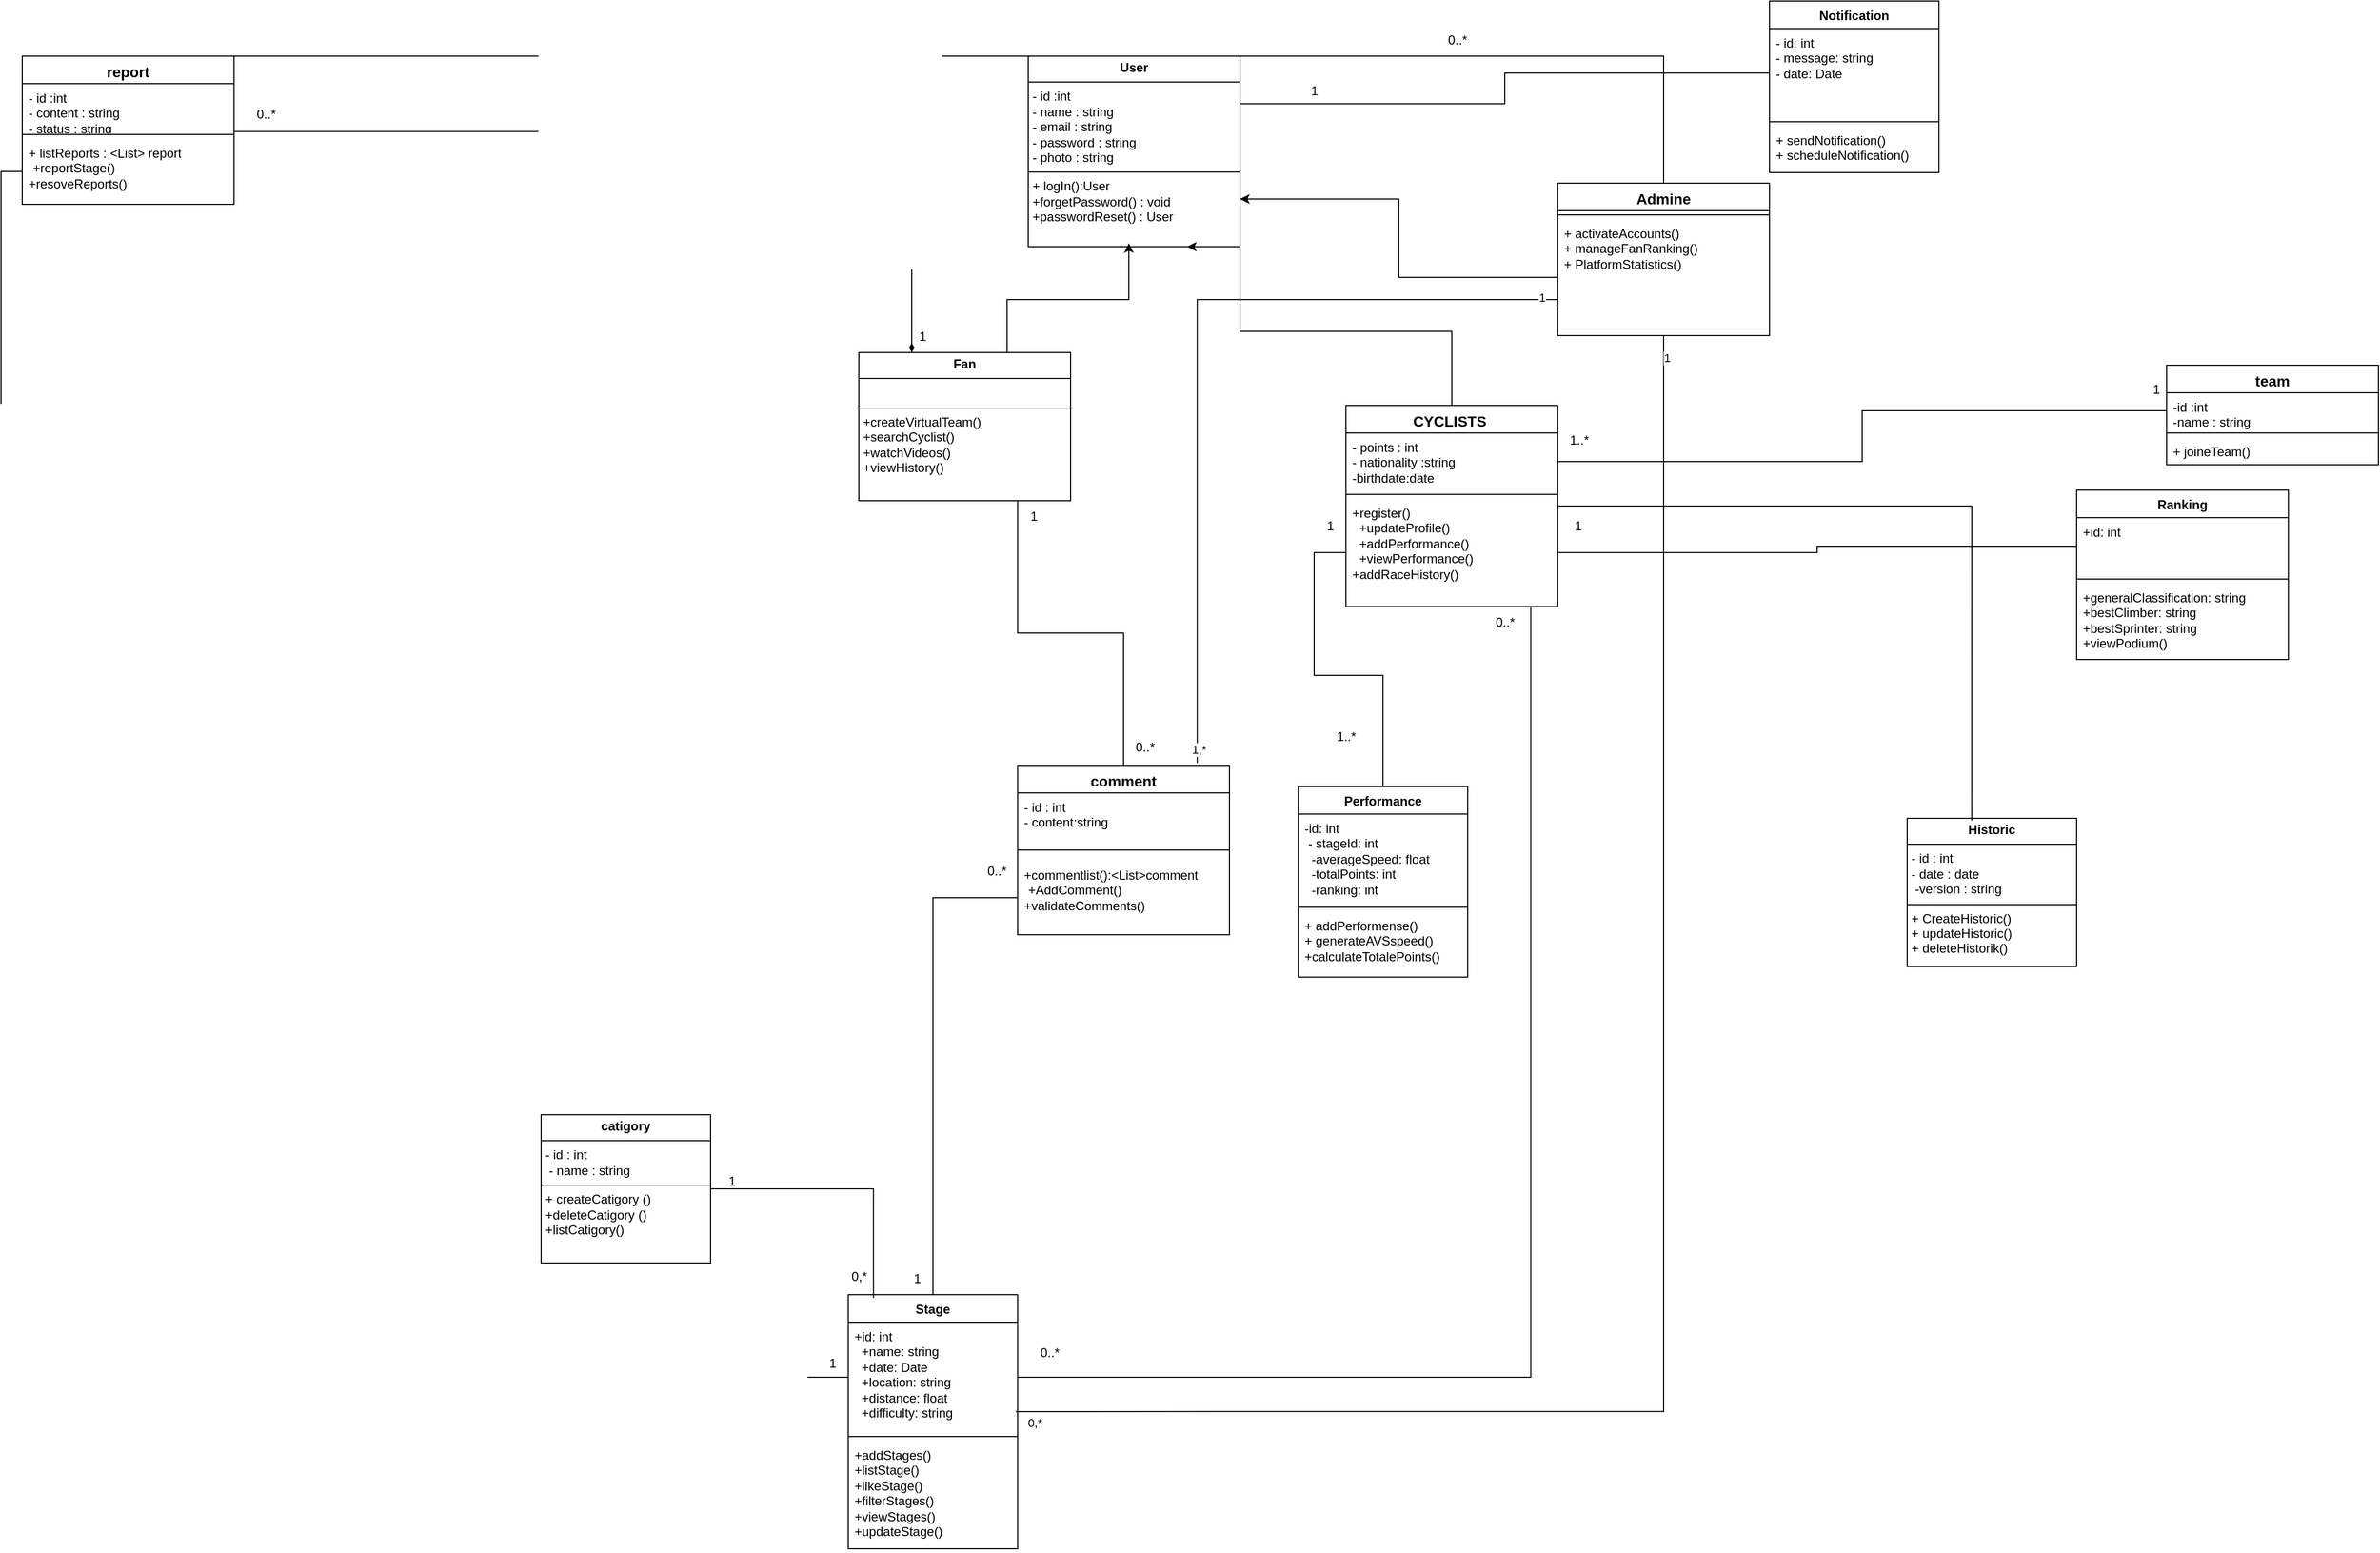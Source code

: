 <mxfile version="26.0.4">
  <diagram name="Page-1" id="fme8y7YD5yjOXCpD1_jf">
    <mxGraphModel dx="2236" dy="606" grid="1" gridSize="10" guides="1" tooltips="1" connect="1" arrows="1" fold="1" page="1" pageScale="1" pageWidth="1200" pageHeight="1600" math="0" shadow="0">
      <root>
        <mxCell id="0" />
        <mxCell id="1" parent="0" />
        <mxCell id="lbMeHfrv3RS_IHu_me1I-69" style="edgeStyle=orthogonalEdgeStyle;rounded=0;orthogonalLoop=1;jettySize=auto;html=1;exitX=1;exitY=0.25;exitDx=0;exitDy=0;endArrow=none;endFill=0;" parent="1" source="lbMeHfrv3RS_IHu_me1I-2" target="lbMeHfrv3RS_IHu_me1I-66" edge="1">
          <mxGeometry relative="1" as="geometry" />
        </mxCell>
        <mxCell id="lbMeHfrv3RS_IHu_me1I-2" value="&lt;p style=&quot;margin:0px;margin-top:4px;text-align:center;&quot;&gt;&lt;b&gt;User&lt;/b&gt;&lt;/p&gt;&lt;hr size=&quot;1&quot; style=&quot;border-style:solid;&quot;&gt;&lt;p style=&quot;margin:0px;margin-left:4px;&quot;&gt;- id :int&lt;/p&gt;&lt;p style=&quot;margin:0px;margin-left:4px;&quot;&gt;- name : string&lt;/p&gt;&lt;p style=&quot;margin:0px;margin-left:4px;&quot;&gt;- email : string&lt;/p&gt;&lt;p style=&quot;margin:0px;margin-left:4px;&quot;&gt;- password : string&lt;/p&gt;&lt;p style=&quot;margin:0px;margin-left:4px;&quot;&gt;- photo : string&lt;/p&gt;&lt;hr size=&quot;1&quot; style=&quot;border-style:solid;&quot;&gt;&lt;p style=&quot;margin:0px;margin-left:4px;&quot;&gt;&lt;span style=&quot;background-color: transparent; color: light-dark(rgb(0, 0, 0), rgb(255, 255, 255));&quot;&gt;+ logIn():User&lt;/span&gt;&lt;br&gt;&lt;/p&gt;&lt;p style=&quot;margin:0px;margin-left:4px;&quot;&gt;+forgetPassword() : void&lt;/p&gt;&lt;p style=&quot;margin:0px;margin-left:4px;&quot;&gt;+passwordReset() : User&lt;/p&gt;" style="verticalAlign=top;align=left;overflow=fill;html=1;whiteSpace=wrap;" parent="1" vertex="1">
          <mxGeometry x="300" y="90" width="200" height="180" as="geometry" />
        </mxCell>
        <mxCell id="lbMeHfrv3RS_IHu_me1I-46" style="edgeStyle=orthogonalEdgeStyle;rounded=0;orthogonalLoop=1;jettySize=auto;html=1;exitX=0.75;exitY=1;exitDx=0;exitDy=0;entryX=0.5;entryY=0;entryDx=0;entryDy=0;endArrow=none;endFill=0;" parent="1" source="lbMeHfrv3RS_IHu_me1I-3" target="lbMeHfrv3RS_IHu_me1I-12" edge="1">
          <mxGeometry relative="1" as="geometry" />
        </mxCell>
        <mxCell id="lbMeHfrv3RS_IHu_me1I-3" value="&lt;p style=&quot;margin:0px;margin-top:4px;text-align:center;&quot;&gt;&lt;b&gt;Fan&lt;/b&gt;&lt;/p&gt;&lt;hr size=&quot;1&quot; style=&quot;border-style:solid;&quot;&gt;&lt;p style=&quot;margin:0px;margin-left:4px;&quot;&gt;&lt;br&gt;&lt;/p&gt;&lt;hr size=&quot;1&quot; style=&quot;border-style:solid;&quot;&gt;&lt;p style=&quot;margin:0px;margin-left:4px;&quot;&gt;&lt;span style=&quot;background-color: transparent; color: light-dark(rgb(0, 0, 0), rgb(255, 255, 255));&quot;&gt;+createVirtualTeam()&amp;nbsp;&lt;/span&gt;&lt;/p&gt;&lt;p style=&quot;margin:0px;margin-left:4px;&quot;&gt;+searchCyclist()&lt;br&gt;&lt;/p&gt;&lt;p style=&quot;margin:0px;margin-left:4px;&quot;&gt;+watchVideos()&lt;br&gt;&lt;/p&gt;&lt;p style=&quot;margin:0px;margin-left:4px;&quot;&gt;+viewHistory()&lt;br&gt;&lt;/p&gt;&lt;p style=&quot;margin: 0px 0px 0px 4px;&quot;&gt;&lt;br&gt;&lt;/p&gt;" style="verticalAlign=top;align=left;overflow=fill;html=1;whiteSpace=wrap;" parent="1" vertex="1">
          <mxGeometry x="140" y="370" width="200" height="140" as="geometry" />
        </mxCell>
        <mxCell id="lbMeHfrv3RS_IHu_me1I-31" style="edgeStyle=orthogonalEdgeStyle;rounded=0;orthogonalLoop=1;jettySize=auto;html=1;exitX=0.5;exitY=0;exitDx=0;exitDy=0;entryX=0.75;entryY=1;entryDx=0;entryDy=0;" parent="1" source="lbMeHfrv3RS_IHu_me1I-4" target="lbMeHfrv3RS_IHu_me1I-2" edge="1">
          <mxGeometry relative="1" as="geometry">
            <Array as="points">
              <mxPoint x="700" y="350" />
              <mxPoint x="500" y="350" />
            </Array>
          </mxGeometry>
        </mxCell>
        <mxCell id="lbMeHfrv3RS_IHu_me1I-4" value="&lt;span style=&quot;box-sizing: border-box; border: 0px solid; --tw-border-spacing-x: 0; --tw-border-spacing-y: 0; --tw-translate-x: 0; --tw-translate-y: 0; --tw-rotate: 0; --tw-skew-x: 0; --tw-skew-y: 0; --tw-scale-x: 1; --tw-scale-y: 1; --tw-pan-x: ; --tw-pan-y: ; --tw-pinch-zoom: ; --tw-scroll-snap-strictness: proximity; --tw-gradient-from-position: ; --tw-gradient-via-position: ; --tw-gradient-to-position: ; --tw-ordinal: ; --tw-slashed-zero: ; --tw-numeric-figure: ; --tw-numeric-spacing: ; --tw-numeric-fraction: ; --tw-ring-inset: ; --tw-ring-offset-width: 0px; --tw-ring-offset-color: #fff; --tw-ring-color: rgba(59,130,246,.5); --tw-ring-offset-shadow: 0 0 #0000; --tw-ring-shadow: 0 0 #0000; --tw-shadow: 0 0 #0000; --tw-shadow-colored: 0 0 #0000; --tw-blur: ; --tw-brightness: ; --tw-contrast: ; --tw-grayscale: ; --tw-hue-rotate: ; --tw-invert: ; --tw-saturate: ; --tw-sepia: ; --tw-drop-shadow: ; --tw-backdrop-blur: ; --tw-backdrop-brightness: ; --tw-backdrop-contrast: ; --tw-backdrop-grayscale: ; --tw-backdrop-hue-rotate: ; --tw-backdrop-invert: ; --tw-backdrop-opacity: ; --tw-backdrop-saturate: ; --tw-backdrop-sepia: ; --tw-contain-size: ; --tw-contain-layout: ; --tw-contain-paint: ; --tw-contain-style: ; font-family: &amp;quot;Nunito Sans&amp;quot;, sans-serif; font-size: 14px; text-align: start; white-space-collapse: preserve; background-color: rgb(255, 255, 255);&quot;&gt;&lt;font style=&quot;box-sizing: border-box; border: 0px solid; --tw-border-spacing-x: 0; --tw-border-spacing-y: 0; --tw-translate-x: 0; --tw-translate-y: 0; --tw-rotate: 0; --tw-skew-x: 0; --tw-skew-y: 0; --tw-scale-x: 1; --tw-scale-y: 1; --tw-pan-x: ; --tw-pan-y: ; --tw-pinch-zoom: ; --tw-scroll-snap-strictness: proximity; --tw-gradient-from-position: ; --tw-gradient-via-position: ; --tw-gradient-to-position: ; --tw-ordinal: ; --tw-slashed-zero: ; --tw-numeric-figure: ; --tw-numeric-spacing: ; --tw-numeric-fraction: ; --tw-ring-inset: ; --tw-ring-offset-width: 0px; --tw-ring-offset-color: #fff; --tw-ring-color: rgba(59,130,246,.5); --tw-ring-offset-shadow: 0 0 #0000; --tw-ring-shadow: 0 0 #0000; --tw-shadow: 0 0 #0000; --tw-shadow-colored: 0 0 #0000; --tw-blur: ; --tw-brightness: ; --tw-contrast: ; --tw-grayscale: ; --tw-hue-rotate: ; --tw-invert: ; --tw-saturate: ; --tw-sepia: ; --tw-drop-shadow: ; --tw-backdrop-blur: ; --tw-backdrop-brightness: ; --tw-backdrop-contrast: ; --tw-backdrop-grayscale: ; --tw-backdrop-hue-rotate: ; --tw-backdrop-invert: ; --tw-backdrop-opacity: ; --tw-backdrop-saturate: ; --tw-backdrop-sepia: ; --tw-contain-size: ; --tw-contain-layout: ; --tw-contain-paint: ; --tw-contain-style: ; vertical-align: inherit;&quot;&gt;CYCLISTS &lt;/font&gt;&lt;/span&gt;" style="swimlane;fontStyle=1;align=center;verticalAlign=top;childLayout=stackLayout;horizontal=1;startSize=26;horizontalStack=0;resizeParent=1;resizeParentMax=0;resizeLast=0;collapsible=1;marginBottom=0;whiteSpace=wrap;html=1;" parent="1" vertex="1">
          <mxGeometry x="600" y="420" width="200" height="190" as="geometry" />
        </mxCell>
        <mxCell id="lbMeHfrv3RS_IHu_me1I-5" value="- points : int&lt;div&gt;-&amp;nbsp;nationality :string&lt;/div&gt;&lt;div&gt;-birthdate:date&lt;/div&gt;" style="text;strokeColor=none;fillColor=none;align=left;verticalAlign=top;spacingLeft=4;spacingRight=4;overflow=hidden;rotatable=0;points=[[0,0.5],[1,0.5]];portConstraint=eastwest;whiteSpace=wrap;html=1;" parent="lbMeHfrv3RS_IHu_me1I-4" vertex="1">
          <mxGeometry y="26" width="200" height="54" as="geometry" />
        </mxCell>
        <mxCell id="lbMeHfrv3RS_IHu_me1I-6" value="" style="line;strokeWidth=1;fillColor=none;align=left;verticalAlign=middle;spacingTop=-1;spacingLeft=3;spacingRight=3;rotatable=0;labelPosition=right;points=[];portConstraint=eastwest;strokeColor=inherit;" parent="lbMeHfrv3RS_IHu_me1I-4" vertex="1">
          <mxGeometry y="80" width="200" height="8" as="geometry" />
        </mxCell>
        <mxCell id="lbMeHfrv3RS_IHu_me1I-7" value="&lt;div&gt;+register()&lt;/div&gt;&lt;div&gt;&amp;nbsp; +updateProfile()&lt;/div&gt;&lt;div&gt;&amp;nbsp; +addPerformance()&lt;/div&gt;&lt;div&gt;&amp;nbsp; +viewPerformance()&lt;/div&gt;&lt;div&gt;+addRaceHistory()&lt;/div&gt;&lt;div&gt;&lt;br&gt;&lt;/div&gt;" style="text;strokeColor=none;fillColor=none;align=left;verticalAlign=top;spacingLeft=4;spacingRight=4;overflow=hidden;rotatable=0;points=[[0,0.5],[1,0.5]];portConstraint=eastwest;whiteSpace=wrap;html=1;" parent="lbMeHfrv3RS_IHu_me1I-4" vertex="1">
          <mxGeometry y="88" width="200" height="102" as="geometry" />
        </mxCell>
        <mxCell id="lbMeHfrv3RS_IHu_me1I-80" style="edgeStyle=orthogonalEdgeStyle;rounded=0;orthogonalLoop=1;jettySize=auto;html=1;endArrow=none;endFill=0;exitX=-0.007;exitY=0.742;exitDx=0;exitDy=0;exitPerimeter=0;entryX=0.848;entryY=-0.014;entryDx=0;entryDy=0;entryPerimeter=0;" parent="1" source="lbMeHfrv3RS_IHu_me1I-11" target="lbMeHfrv3RS_IHu_me1I-12" edge="1">
          <mxGeometry relative="1" as="geometry">
            <mxPoint x="800" y="300" as="sourcePoint" />
            <mxPoint x="442" y="782.03" as="targetPoint" />
            <Array as="points">
              <mxPoint x="800" y="326" />
              <mxPoint x="800" y="320" />
              <mxPoint x="460" y="320" />
            </Array>
          </mxGeometry>
        </mxCell>
        <mxCell id="lbMeHfrv3RS_IHu_me1I-81" value="1" style="edgeLabel;html=1;align=center;verticalAlign=middle;resizable=0;points=[];" parent="lbMeHfrv3RS_IHu_me1I-80" vertex="1" connectable="0">
          <mxGeometry x="-0.943" y="-2" relative="1" as="geometry">
            <mxPoint as="offset" />
          </mxGeometry>
        </mxCell>
        <mxCell id="lbMeHfrv3RS_IHu_me1I-82" value="1,*" style="edgeLabel;html=1;align=center;verticalAlign=middle;resizable=0;points=[];" parent="lbMeHfrv3RS_IHu_me1I-80" vertex="1" connectable="0">
          <mxGeometry x="0.966" y="1" relative="1" as="geometry">
            <mxPoint as="offset" />
          </mxGeometry>
        </mxCell>
        <mxCell id="lbMeHfrv3RS_IHu_me1I-84" style="edgeStyle=orthogonalEdgeStyle;rounded=0;orthogonalLoop=1;jettySize=auto;html=1;endArrow=none;endFill=0;" parent="1" source="lbMeHfrv3RS_IHu_me1I-8" target="lbMeHfrv3RS_IHu_me1I-17" edge="1">
          <mxGeometry relative="1" as="geometry">
            <Array as="points">
              <mxPoint x="900" y="90" />
            </Array>
          </mxGeometry>
        </mxCell>
        <mxCell id="lbMeHfrv3RS_IHu_me1I-8" value="&lt;div style=&quot;text-align: start;&quot;&gt;&lt;span style=&quot;color: light-dark(rgb(0, 0, 0), rgb(255, 255, 255)); font-size: 14px; white-space-collapse: preserve; background-color: rgb(255, 255, 255);&quot;&gt;&lt;font face=&quot;Nunito Sans, sans-serif&quot;&gt;Admine&lt;/font&gt;&lt;/span&gt;&lt;/div&gt;" style="swimlane;fontStyle=1;align=center;verticalAlign=top;childLayout=stackLayout;horizontal=1;startSize=26;horizontalStack=0;resizeParent=1;resizeParentMax=0;resizeLast=0;collapsible=1;marginBottom=0;whiteSpace=wrap;html=1;" parent="1" vertex="1">
          <mxGeometry x="800" y="210" width="200" height="144" as="geometry" />
        </mxCell>
        <mxCell id="lbMeHfrv3RS_IHu_me1I-10" value="" style="line;strokeWidth=1;fillColor=none;align=left;verticalAlign=middle;spacingTop=-1;spacingLeft=3;spacingRight=3;rotatable=0;labelPosition=right;points=[];portConstraint=eastwest;strokeColor=inherit;" parent="lbMeHfrv3RS_IHu_me1I-8" vertex="1">
          <mxGeometry y="26" width="200" height="8" as="geometry" />
        </mxCell>
        <mxCell id="lbMeHfrv3RS_IHu_me1I-11" value="&lt;div&gt;&lt;span style=&quot;background-color: transparent; color: light-dark(rgb(0, 0, 0), rgb(255, 255, 255));&quot;&gt;+ activateAccounts()&lt;/span&gt;&lt;/div&gt;&lt;div&gt;&lt;span style=&quot;background-color: transparent; color: light-dark(rgb(0, 0, 0), rgb(255, 255, 255));&quot;&gt;+ manageFanRanking()&lt;/span&gt;&lt;br&gt;&lt;/div&gt;&lt;div&gt;+ PlatformStatistics()&lt;/div&gt;" style="text;strokeColor=none;fillColor=none;align=left;verticalAlign=top;spacingLeft=4;spacingRight=4;overflow=hidden;rotatable=0;points=[[0,0.5],[1,0.5]];portConstraint=eastwest;whiteSpace=wrap;html=1;" parent="lbMeHfrv3RS_IHu_me1I-8" vertex="1">
          <mxGeometry y="34" width="200" height="110" as="geometry" />
        </mxCell>
        <mxCell id="lbMeHfrv3RS_IHu_me1I-12" value="&lt;div style=&quot;text-align: start;&quot;&gt;&lt;span style=&quot;color: light-dark(rgb(0, 0, 0), rgb(255, 255, 255)); font-size: 14px; white-space-collapse: preserve; background-color: rgb(255, 255, 255);&quot;&gt;&lt;font face=&quot;Nunito Sans, sans-serif&quot;&gt;comment&lt;/font&gt;&lt;/span&gt;&lt;/div&gt;" style="swimlane;fontStyle=1;align=center;verticalAlign=top;childLayout=stackLayout;horizontal=1;startSize=26;horizontalStack=0;resizeParent=1;resizeParentMax=0;resizeLast=0;collapsible=1;marginBottom=0;whiteSpace=wrap;html=1;" parent="1" vertex="1">
          <mxGeometry x="290" y="760" width="200" height="160" as="geometry" />
        </mxCell>
        <mxCell id="lbMeHfrv3RS_IHu_me1I-13" value="- id : int&lt;div&gt;- content:string&lt;/div&gt;" style="text;strokeColor=none;fillColor=none;align=left;verticalAlign=top;spacingLeft=4;spacingRight=4;overflow=hidden;rotatable=0;points=[[0,0.5],[1,0.5]];portConstraint=eastwest;whiteSpace=wrap;html=1;" parent="lbMeHfrv3RS_IHu_me1I-12" vertex="1">
          <mxGeometry y="26" width="200" height="44" as="geometry" />
        </mxCell>
        <mxCell id="lbMeHfrv3RS_IHu_me1I-14" value="" style="line;strokeWidth=1;fillColor=none;align=left;verticalAlign=middle;spacingTop=-1;spacingLeft=3;spacingRight=3;rotatable=0;labelPosition=right;points=[];portConstraint=eastwest;strokeColor=inherit;" parent="lbMeHfrv3RS_IHu_me1I-12" vertex="1">
          <mxGeometry y="70" width="200" height="20" as="geometry" />
        </mxCell>
        <mxCell id="lbMeHfrv3RS_IHu_me1I-15" value="+commentlist():&amp;lt;List&amp;gt;comment&lt;div&gt;&lt;p style=&quot;margin: 0px 0px 0px 4px;&quot;&gt;+AddComment()&lt;/p&gt;&lt;/div&gt;&lt;div&gt;&lt;div&gt;+validateComments()&lt;/div&gt;&lt;/div&gt;" style="text;strokeColor=none;fillColor=none;align=left;verticalAlign=top;spacingLeft=4;spacingRight=4;overflow=hidden;rotatable=0;points=[[0,0.5],[1,0.5]];portConstraint=eastwest;whiteSpace=wrap;html=1;" parent="lbMeHfrv3RS_IHu_me1I-12" vertex="1">
          <mxGeometry y="90" width="200" height="70" as="geometry" />
        </mxCell>
        <mxCell id="lbMeHfrv3RS_IHu_me1I-16" value="&lt;div style=&quot;text-align: start;&quot;&gt;&lt;span style=&quot;color: light-dark(rgb(0, 0, 0), rgb(255, 255, 255)); font-size: 14px; white-space-collapse: preserve; background-color: rgb(255, 255, 255);&quot;&gt;&lt;font face=&quot;Nunito Sans, sans-serif&quot;&gt;report&lt;/font&gt;&lt;/span&gt;&lt;/div&gt;" style="swimlane;fontStyle=1;align=center;verticalAlign=top;childLayout=stackLayout;horizontal=1;startSize=26;horizontalStack=0;resizeParent=1;resizeParentMax=0;resizeLast=0;collapsible=1;marginBottom=0;whiteSpace=wrap;html=1;" parent="1" vertex="1">
          <mxGeometry x="-650" y="90" width="200" height="140" as="geometry" />
        </mxCell>
        <mxCell id="lbMeHfrv3RS_IHu_me1I-17" value="- id :int&amp;nbsp;&lt;div&gt;- content : string&amp;nbsp;&lt;/div&gt;&lt;div&gt;- status : string&lt;/div&gt;" style="text;strokeColor=none;fillColor=none;align=left;verticalAlign=top;spacingLeft=4;spacingRight=4;overflow=hidden;rotatable=0;points=[[0,0.5],[1,0.5]];portConstraint=eastwest;whiteSpace=wrap;html=1;" parent="lbMeHfrv3RS_IHu_me1I-16" vertex="1">
          <mxGeometry y="26" width="200" height="44" as="geometry" />
        </mxCell>
        <mxCell id="lbMeHfrv3RS_IHu_me1I-18" value="" style="line;strokeWidth=1;fillColor=none;align=left;verticalAlign=middle;spacingTop=-1;spacingLeft=3;spacingRight=3;rotatable=0;labelPosition=right;points=[];portConstraint=eastwest;strokeColor=inherit;" parent="lbMeHfrv3RS_IHu_me1I-16" vertex="1">
          <mxGeometry y="70" width="200" height="8" as="geometry" />
        </mxCell>
        <mxCell id="lbMeHfrv3RS_IHu_me1I-19" value="+ listReports : &amp;lt;List&amp;gt; report&lt;div&gt;&lt;p style=&quot;margin: 0px 0px 0px 4px;&quot;&gt;&lt;span style=&quot;background-color: transparent; color: light-dark(rgb(0, 0, 0), rgb(255, 255, 255));&quot;&gt;+reportStage()&lt;/span&gt;&lt;br&gt;&lt;/p&gt;&lt;/div&gt;&lt;div&gt;+resoveReports()&lt;span style=&quot;background-color: transparent; color: light-dark(rgb(0, 0, 0), rgb(255, 255, 255));&quot;&gt;&lt;br&gt;&lt;/span&gt;&lt;/div&gt;" style="text;strokeColor=none;fillColor=none;align=left;verticalAlign=top;spacingLeft=4;spacingRight=4;overflow=hidden;rotatable=0;points=[[0,0.5],[1,0.5]];portConstraint=eastwest;whiteSpace=wrap;html=1;" parent="lbMeHfrv3RS_IHu_me1I-16" vertex="1">
          <mxGeometry y="78" width="200" height="62" as="geometry" />
        </mxCell>
        <mxCell id="lbMeHfrv3RS_IHu_me1I-20" value="&lt;div style=&quot;text-align: start;&quot;&gt;&lt;span style=&quot;color: light-dark(rgb(0, 0, 0), rgb(255, 255, 255)); font-size: 14px; white-space-collapse: preserve; background-color: rgb(255, 255, 255);&quot;&gt;&lt;font face=&quot;Nunito Sans, sans-serif&quot;&gt;team&lt;/font&gt;&lt;/span&gt;&lt;/div&gt;" style="swimlane;fontStyle=1;align=center;verticalAlign=top;childLayout=stackLayout;horizontal=1;startSize=26;horizontalStack=0;resizeParent=1;resizeParentMax=0;resizeLast=0;collapsible=1;marginBottom=0;whiteSpace=wrap;html=1;" parent="1" vertex="1">
          <mxGeometry x="1375" y="382" width="200" height="94" as="geometry" />
        </mxCell>
        <mxCell id="lbMeHfrv3RS_IHu_me1I-21" value="-id :int&amp;nbsp;&lt;div&gt;-name : string&amp;nbsp;&lt;/div&gt;" style="text;strokeColor=none;fillColor=none;align=left;verticalAlign=top;spacingLeft=4;spacingRight=4;overflow=hidden;rotatable=0;points=[[0,0.5],[1,0.5]];portConstraint=eastwest;whiteSpace=wrap;html=1;" parent="lbMeHfrv3RS_IHu_me1I-20" vertex="1">
          <mxGeometry y="26" width="200" height="34" as="geometry" />
        </mxCell>
        <mxCell id="lbMeHfrv3RS_IHu_me1I-22" value="" style="line;strokeWidth=1;fillColor=none;align=left;verticalAlign=middle;spacingTop=-1;spacingLeft=3;spacingRight=3;rotatable=0;labelPosition=right;points=[];portConstraint=eastwest;strokeColor=inherit;" parent="lbMeHfrv3RS_IHu_me1I-20" vertex="1">
          <mxGeometry y="60" width="200" height="8" as="geometry" />
        </mxCell>
        <mxCell id="lbMeHfrv3RS_IHu_me1I-23" value="+ joineTeam()&amp;nbsp;" style="text;strokeColor=none;fillColor=none;align=left;verticalAlign=top;spacingLeft=4;spacingRight=4;overflow=hidden;rotatable=0;points=[[0,0.5],[1,0.5]];portConstraint=eastwest;whiteSpace=wrap;html=1;" parent="lbMeHfrv3RS_IHu_me1I-20" vertex="1">
          <mxGeometry y="68" width="200" height="26" as="geometry" />
        </mxCell>
        <mxCell id="lbMeHfrv3RS_IHu_me1I-30" style="edgeStyle=orthogonalEdgeStyle;rounded=0;orthogonalLoop=1;jettySize=auto;html=1;entryX=0.475;entryY=0.982;entryDx=0;entryDy=0;entryPerimeter=0;exitX=0.7;exitY=0;exitDx=0;exitDy=0;exitPerimeter=0;" parent="1" source="lbMeHfrv3RS_IHu_me1I-3" target="lbMeHfrv3RS_IHu_me1I-2" edge="1">
          <mxGeometry relative="1" as="geometry" />
        </mxCell>
        <mxCell id="lbMeHfrv3RS_IHu_me1I-32" style="edgeStyle=orthogonalEdgeStyle;rounded=0;orthogonalLoop=1;jettySize=auto;html=1;exitX=0;exitY=0.5;exitDx=0;exitDy=0;entryX=1;entryY=0.75;entryDx=0;entryDy=0;" parent="1" source="lbMeHfrv3RS_IHu_me1I-11" target="lbMeHfrv3RS_IHu_me1I-2" edge="1">
          <mxGeometry relative="1" as="geometry" />
        </mxCell>
        <mxCell id="lbMeHfrv3RS_IHu_me1I-37" style="edgeStyle=orthogonalEdgeStyle;rounded=0;orthogonalLoop=1;jettySize=auto;html=1;exitX=0.5;exitY=0;exitDx=0;exitDy=0;entryX=0;entryY=0.5;entryDx=0;entryDy=0;endArrow=none;endFill=0;" parent="1" source="lbMeHfrv3RS_IHu_me1I-33" target="lbMeHfrv3RS_IHu_me1I-7" edge="1">
          <mxGeometry relative="1" as="geometry">
            <Array as="points">
              <mxPoint x="620" y="675" />
              <mxPoint x="570" y="675" />
              <mxPoint x="570" y="549" />
            </Array>
          </mxGeometry>
        </mxCell>
        <mxCell id="lbMeHfrv3RS_IHu_me1I-33" value="Performance" style="swimlane;fontStyle=1;align=center;verticalAlign=top;childLayout=stackLayout;horizontal=1;startSize=26;horizontalStack=0;resizeParent=1;resizeParentMax=0;resizeLast=0;collapsible=1;marginBottom=0;whiteSpace=wrap;html=1;" parent="1" vertex="1">
          <mxGeometry x="555" y="780" width="160" height="180" as="geometry" />
        </mxCell>
        <mxCell id="lbMeHfrv3RS_IHu_me1I-34" value="&lt;div&gt;-id: int&lt;/div&gt;&lt;div&gt;&lt;span style=&quot;background-color: transparent; color: light-dark(rgb(0, 0, 0), rgb(255, 255, 255));&quot;&gt;&amp;nbsp;- stageId: int&lt;/span&gt;&lt;br&gt;&lt;/div&gt;&lt;div&gt;&amp;nbsp; -averageSpeed: float&lt;/div&gt;&lt;div&gt;&amp;nbsp; -totalPoints: int&lt;/div&gt;&lt;div&gt;&amp;nbsp; -ranking: int&lt;/div&gt;" style="text;strokeColor=none;fillColor=none;align=left;verticalAlign=top;spacingLeft=4;spacingRight=4;overflow=hidden;rotatable=0;points=[[0,0.5],[1,0.5]];portConstraint=eastwest;whiteSpace=wrap;html=1;" parent="lbMeHfrv3RS_IHu_me1I-33" vertex="1">
          <mxGeometry y="26" width="160" height="84" as="geometry" />
        </mxCell>
        <mxCell id="lbMeHfrv3RS_IHu_me1I-35" value="" style="line;strokeWidth=1;fillColor=none;align=left;verticalAlign=middle;spacingTop=-1;spacingLeft=3;spacingRight=3;rotatable=0;labelPosition=right;points=[];portConstraint=eastwest;strokeColor=inherit;" parent="lbMeHfrv3RS_IHu_me1I-33" vertex="1">
          <mxGeometry y="110" width="160" height="8" as="geometry" />
        </mxCell>
        <mxCell id="lbMeHfrv3RS_IHu_me1I-36" value="&lt;div&gt;+ addPerformense()&lt;/div&gt;+ generateAVSspeed()&lt;div&gt;+calculateTotalePoints()&lt;/div&gt;" style="text;strokeColor=none;fillColor=none;align=left;verticalAlign=top;spacingLeft=4;spacingRight=4;overflow=hidden;rotatable=0;points=[[0,0.5],[1,0.5]];portConstraint=eastwest;whiteSpace=wrap;html=1;" parent="lbMeHfrv3RS_IHu_me1I-33" vertex="1">
          <mxGeometry y="118" width="160" height="62" as="geometry" />
        </mxCell>
        <mxCell id="lbMeHfrv3RS_IHu_me1I-38" value="1..*" style="text;html=1;align=center;verticalAlign=middle;resizable=0;points=[];autosize=1;strokeColor=none;fillColor=none;" parent="1" vertex="1">
          <mxGeometry x="580" y="718" width="40" height="30" as="geometry" />
        </mxCell>
        <mxCell id="lbMeHfrv3RS_IHu_me1I-39" value="1" style="text;html=1;align=center;verticalAlign=middle;resizable=0;points=[];autosize=1;strokeColor=none;fillColor=none;" parent="1" vertex="1">
          <mxGeometry x="570" y="519" width="30" height="30" as="geometry" />
        </mxCell>
        <mxCell id="lbMeHfrv3RS_IHu_me1I-40" style="edgeStyle=orthogonalEdgeStyle;rounded=0;orthogonalLoop=1;jettySize=auto;html=1;exitX=0;exitY=0.5;exitDx=0;exitDy=0;endArrow=none;endFill=0;" parent="1" source="lbMeHfrv3RS_IHu_me1I-15" target="lbMeHfrv3RS_IHu_me1I-72" edge="1">
          <mxGeometry relative="1" as="geometry" />
        </mxCell>
        <mxCell id="lbMeHfrv3RS_IHu_me1I-41" value="0..*" style="text;html=1;align=center;verticalAlign=middle;resizable=0;points=[];autosize=1;strokeColor=none;fillColor=none;" parent="1" vertex="1">
          <mxGeometry x="250" y="845" width="40" height="30" as="geometry" />
        </mxCell>
        <mxCell id="lbMeHfrv3RS_IHu_me1I-42" value="1" style="text;html=1;align=center;verticalAlign=middle;resizable=0;points=[];autosize=1;strokeColor=none;fillColor=none;" parent="1" vertex="1">
          <mxGeometry x="180" y="1230" width="30" height="30" as="geometry" />
        </mxCell>
        <mxCell id="lbMeHfrv3RS_IHu_me1I-43" style="edgeStyle=orthogonalEdgeStyle;rounded=0;orthogonalLoop=1;jettySize=auto;html=1;exitX=1;exitY=0.5;exitDx=0;exitDy=0;endArrow=none;endFill=0;" parent="1" source="lbMeHfrv3RS_IHu_me1I-5" target="lbMeHfrv3RS_IHu_me1I-21" edge="1">
          <mxGeometry relative="1" as="geometry" />
        </mxCell>
        <mxCell id="lbMeHfrv3RS_IHu_me1I-44" value="1" style="text;html=1;align=center;verticalAlign=middle;resizable=0;points=[];autosize=1;strokeColor=none;fillColor=none;" parent="1" vertex="1">
          <mxGeometry x="1350" y="390" width="30" height="30" as="geometry" />
        </mxCell>
        <mxCell id="lbMeHfrv3RS_IHu_me1I-45" value="1..*" style="text;html=1;align=center;verticalAlign=middle;resizable=0;points=[];autosize=1;strokeColor=none;fillColor=none;" parent="1" vertex="1">
          <mxGeometry x="800" y="438" width="40" height="30" as="geometry" />
        </mxCell>
        <mxCell id="lbMeHfrv3RS_IHu_me1I-47" value="1" style="text;html=1;align=center;verticalAlign=middle;resizable=0;points=[];autosize=1;strokeColor=none;fillColor=none;" parent="1" vertex="1">
          <mxGeometry x="290" y="510" width="30" height="30" as="geometry" />
        </mxCell>
        <mxCell id="lbMeHfrv3RS_IHu_me1I-48" value="0..*" style="text;html=1;align=center;verticalAlign=middle;resizable=0;points=[];autosize=1;strokeColor=none;fillColor=none;" parent="1" vertex="1">
          <mxGeometry x="390" y="728" width="40" height="30" as="geometry" />
        </mxCell>
        <mxCell id="lbMeHfrv3RS_IHu_me1I-49" value="Ranking" style="swimlane;fontStyle=1;align=center;verticalAlign=top;childLayout=stackLayout;horizontal=1;startSize=26;horizontalStack=0;resizeParent=1;resizeParentMax=0;resizeLast=0;collapsible=1;marginBottom=0;whiteSpace=wrap;html=1;" parent="1" vertex="1">
          <mxGeometry x="1290" y="500" width="200" height="160" as="geometry" />
        </mxCell>
        <mxCell id="lbMeHfrv3RS_IHu_me1I-50" value="&lt;div&gt;+id: int&lt;/div&gt;&lt;div&gt;&amp;nbsp;&lt;/div&gt;" style="text;strokeColor=none;fillColor=none;align=left;verticalAlign=top;spacingLeft=4;spacingRight=4;overflow=hidden;rotatable=0;points=[[0,0.5],[1,0.5]];portConstraint=eastwest;whiteSpace=wrap;html=1;" parent="lbMeHfrv3RS_IHu_me1I-49" vertex="1">
          <mxGeometry y="26" width="200" height="54" as="geometry" />
        </mxCell>
        <mxCell id="lbMeHfrv3RS_IHu_me1I-51" value="" style="line;strokeWidth=1;fillColor=none;align=left;verticalAlign=middle;spacingTop=-1;spacingLeft=3;spacingRight=3;rotatable=0;labelPosition=right;points=[];portConstraint=eastwest;strokeColor=inherit;" parent="lbMeHfrv3RS_IHu_me1I-49" vertex="1">
          <mxGeometry y="80" width="200" height="8" as="geometry" />
        </mxCell>
        <mxCell id="lbMeHfrv3RS_IHu_me1I-52" value="&lt;div&gt;+generalClassification: string&lt;/div&gt;&lt;div&gt;+bestClimber: string&lt;/div&gt;&lt;div&gt;+bestSprinter: string&lt;/div&gt;&lt;div&gt;+viewPodium()&lt;br&gt;&lt;/div&gt;" style="text;strokeColor=none;fillColor=none;align=left;verticalAlign=top;spacingLeft=4;spacingRight=4;overflow=hidden;rotatable=0;points=[[0,0.5],[1,0.5]];portConstraint=eastwest;whiteSpace=wrap;html=1;" parent="lbMeHfrv3RS_IHu_me1I-49" vertex="1">
          <mxGeometry y="88" width="200" height="72" as="geometry" />
        </mxCell>
        <mxCell id="lbMeHfrv3RS_IHu_me1I-53" style="edgeStyle=orthogonalEdgeStyle;rounded=0;orthogonalLoop=1;jettySize=auto;html=1;exitX=1;exitY=0.5;exitDx=0;exitDy=0;endArrow=none;endFill=0;" parent="1" source="lbMeHfrv3RS_IHu_me1I-7" target="lbMeHfrv3RS_IHu_me1I-50" edge="1">
          <mxGeometry relative="1" as="geometry" />
        </mxCell>
        <mxCell id="lbMeHfrv3RS_IHu_me1I-54" style="edgeStyle=orthogonalEdgeStyle;rounded=0;orthogonalLoop=1;jettySize=auto;html=1;entryX=0.873;entryY=1.002;entryDx=0;entryDy=0;entryPerimeter=0;endArrow=none;endFill=0;" parent="1" source="lbMeHfrv3RS_IHu_me1I-73" target="lbMeHfrv3RS_IHu_me1I-7" edge="1">
          <mxGeometry relative="1" as="geometry" />
        </mxCell>
        <mxCell id="lbMeHfrv3RS_IHu_me1I-55" value="0..*" style="text;html=1;align=center;verticalAlign=middle;resizable=0;points=[];autosize=1;strokeColor=none;fillColor=none;" parent="1" vertex="1">
          <mxGeometry x="730" y="610" width="40" height="30" as="geometry" />
        </mxCell>
        <mxCell id="lbMeHfrv3RS_IHu_me1I-56" value="0..*" style="text;html=1;align=center;verticalAlign=middle;resizable=0;points=[];autosize=1;strokeColor=none;fillColor=none;" parent="1" vertex="1">
          <mxGeometry x="300" y="1300" width="40" height="30" as="geometry" />
        </mxCell>
        <mxCell id="lbMeHfrv3RS_IHu_me1I-57" value="1" style="text;html=1;align=center;verticalAlign=middle;resizable=0;points=[];autosize=1;strokeColor=none;fillColor=none;" parent="1" vertex="1">
          <mxGeometry x="804" y="519" width="30" height="30" as="geometry" />
        </mxCell>
        <mxCell id="lbMeHfrv3RS_IHu_me1I-59" style="edgeStyle=orthogonalEdgeStyle;rounded=0;orthogonalLoop=1;jettySize=auto;html=1;exitX=0.25;exitY=0;exitDx=0;exitDy=0;entryX=1;entryY=1.028;entryDx=0;entryDy=0;entryPerimeter=0;endArrow=none;endFill=0;startArrow=diamondThin;startFill=1;" parent="1" source="lbMeHfrv3RS_IHu_me1I-3" target="lbMeHfrv3RS_IHu_me1I-17" edge="1">
          <mxGeometry relative="1" as="geometry">
            <Array as="points">
              <mxPoint x="190" y="200" />
              <mxPoint x="178" y="200" />
              <mxPoint x="178" y="161" />
            </Array>
          </mxGeometry>
        </mxCell>
        <mxCell id="lbMeHfrv3RS_IHu_me1I-60" style="edgeStyle=orthogonalEdgeStyle;rounded=0;orthogonalLoop=1;jettySize=auto;html=1;exitX=0;exitY=0.5;exitDx=0;exitDy=0;entryX=0;entryY=0.5;entryDx=0;entryDy=0;endArrow=none;endFill=0;" parent="1" source="lbMeHfrv3RS_IHu_me1I-19" target="lbMeHfrv3RS_IHu_me1I-73" edge="1">
          <mxGeometry relative="1" as="geometry" />
        </mxCell>
        <mxCell id="lbMeHfrv3RS_IHu_me1I-62" value="1" style="text;html=1;align=center;verticalAlign=middle;resizable=0;points=[];autosize=1;strokeColor=none;fillColor=none;" parent="1" vertex="1">
          <mxGeometry x="185" y="340" width="30" height="30" as="geometry" />
        </mxCell>
        <mxCell id="lbMeHfrv3RS_IHu_me1I-63" value="1" style="text;html=1;align=center;verticalAlign=middle;resizable=0;points=[];autosize=1;strokeColor=none;fillColor=none;" parent="1" vertex="1">
          <mxGeometry x="100" y="1310" width="30" height="30" as="geometry" />
        </mxCell>
        <mxCell id="lbMeHfrv3RS_IHu_me1I-64" value="0..*" style="text;html=1;align=center;verticalAlign=middle;resizable=0;points=[];autosize=1;strokeColor=none;fillColor=none;" parent="1" vertex="1">
          <mxGeometry x="-440" y="130" width="40" height="30" as="geometry" />
        </mxCell>
        <mxCell id="lbMeHfrv3RS_IHu_me1I-65" value="Notification" style="swimlane;fontStyle=1;align=center;verticalAlign=top;childLayout=stackLayout;horizontal=1;startSize=26;horizontalStack=0;resizeParent=1;resizeParentMax=0;resizeLast=0;collapsible=1;marginBottom=0;whiteSpace=wrap;html=1;" parent="1" vertex="1">
          <mxGeometry x="1000" y="38" width="160" height="162" as="geometry" />
        </mxCell>
        <mxCell id="lbMeHfrv3RS_IHu_me1I-66" value="&lt;div&gt;- id: int&lt;/div&gt;&lt;div&gt;- message: string&lt;/div&gt;&lt;div&gt;&lt;span style=&quot;background-color: transparent; color: light-dark(rgb(0, 0, 0), rgb(255, 255, 255));&quot;&gt;- date: Date&lt;/span&gt;&lt;/div&gt;" style="text;strokeColor=none;fillColor=none;align=left;verticalAlign=top;spacingLeft=4;spacingRight=4;overflow=hidden;rotatable=0;points=[[0,0.5],[1,0.5]];portConstraint=eastwest;whiteSpace=wrap;html=1;" parent="lbMeHfrv3RS_IHu_me1I-65" vertex="1">
          <mxGeometry y="26" width="160" height="84" as="geometry" />
        </mxCell>
        <mxCell id="lbMeHfrv3RS_IHu_me1I-67" value="" style="line;strokeWidth=1;fillColor=none;align=left;verticalAlign=middle;spacingTop=-1;spacingLeft=3;spacingRight=3;rotatable=0;labelPosition=right;points=[];portConstraint=eastwest;strokeColor=inherit;" parent="lbMeHfrv3RS_IHu_me1I-65" vertex="1">
          <mxGeometry y="110" width="160" height="8" as="geometry" />
        </mxCell>
        <mxCell id="lbMeHfrv3RS_IHu_me1I-68" value="+ sendNotification()&lt;br&gt;  + scheduleNotification()" style="text;strokeColor=none;fillColor=none;align=left;verticalAlign=top;spacingLeft=4;spacingRight=4;overflow=hidden;rotatable=0;points=[[0,0.5],[1,0.5]];portConstraint=eastwest;whiteSpace=wrap;html=1;" parent="lbMeHfrv3RS_IHu_me1I-65" vertex="1">
          <mxGeometry y="118" width="160" height="44" as="geometry" />
        </mxCell>
        <mxCell id="lbMeHfrv3RS_IHu_me1I-70" value="1" style="text;html=1;align=center;verticalAlign=middle;resizable=0;points=[];autosize=1;strokeColor=none;fillColor=none;" parent="1" vertex="1">
          <mxGeometry x="555" y="108" width="30" height="30" as="geometry" />
        </mxCell>
        <mxCell id="lbMeHfrv3RS_IHu_me1I-71" value="0..*" style="text;html=1;align=center;verticalAlign=middle;resizable=0;points=[];autosize=1;strokeColor=none;fillColor=none;" parent="1" vertex="1">
          <mxGeometry x="685" y="60" width="40" height="30" as="geometry" />
        </mxCell>
        <mxCell id="lbMeHfrv3RS_IHu_me1I-72" value="Stage" style="swimlane;fontStyle=1;align=center;verticalAlign=top;childLayout=stackLayout;horizontal=1;startSize=26;horizontalStack=0;resizeParent=1;resizeParentMax=0;resizeLast=0;collapsible=1;marginBottom=0;whiteSpace=wrap;html=1;" parent="1" vertex="1">
          <mxGeometry x="130" y="1260" width="160" height="240" as="geometry" />
        </mxCell>
        <mxCell id="lbMeHfrv3RS_IHu_me1I-73" value="&lt;div&gt;+id: int&lt;/div&gt;&lt;div&gt;&amp;nbsp; +name: string&lt;/div&gt;&lt;div&gt;&amp;nbsp; +date: Date&lt;/div&gt;&lt;div&gt;&amp;nbsp; +location: string&lt;/div&gt;&lt;div&gt;&amp;nbsp; +distance: float&lt;/div&gt;&lt;div&gt;&amp;nbsp; +difficulty: string&lt;/div&gt;" style="text;strokeColor=none;fillColor=none;align=left;verticalAlign=top;spacingLeft=4;spacingRight=4;overflow=hidden;rotatable=0;points=[[0,0.5],[1,0.5]];portConstraint=eastwest;whiteSpace=wrap;html=1;" parent="lbMeHfrv3RS_IHu_me1I-72" vertex="1">
          <mxGeometry y="26" width="160" height="104" as="geometry" />
        </mxCell>
        <mxCell id="lbMeHfrv3RS_IHu_me1I-74" value="" style="line;strokeWidth=1;fillColor=none;align=left;verticalAlign=middle;spacingTop=-1;spacingLeft=3;spacingRight=3;rotatable=0;labelPosition=right;points=[];portConstraint=eastwest;strokeColor=inherit;" parent="lbMeHfrv3RS_IHu_me1I-72" vertex="1">
          <mxGeometry y="130" width="160" height="8" as="geometry" />
        </mxCell>
        <mxCell id="lbMeHfrv3RS_IHu_me1I-75" value="&lt;div&gt;+addStages()&lt;br&gt;&lt;/div&gt;+listStage()&lt;div&gt;&lt;span style=&quot;background-color: transparent; color: light-dark(rgb(0, 0, 0), rgb(255, 255, 255));&quot;&gt;+likeStage()&lt;/span&gt;&lt;/div&gt;&lt;div&gt;&lt;span style=&quot;background-color: transparent; color: light-dark(rgb(0, 0, 0), rgb(255, 255, 255));&quot;&gt;+filterStages()&lt;/span&gt;&lt;/div&gt;&lt;div&gt;+viewStages()&lt;span style=&quot;background-color: transparent; color: light-dark(rgb(0, 0, 0), rgb(255, 255, 255));&quot;&gt;&lt;br&gt;&lt;/span&gt;&lt;/div&gt;&lt;div&gt;+updateStage()&lt;/div&gt;" style="text;strokeColor=none;fillColor=none;align=left;verticalAlign=top;spacingLeft=4;spacingRight=4;overflow=hidden;rotatable=0;points=[[0,0.5],[1,0.5]];portConstraint=eastwest;whiteSpace=wrap;html=1;" parent="lbMeHfrv3RS_IHu_me1I-72" vertex="1">
          <mxGeometry y="138" width="160" height="102" as="geometry" />
        </mxCell>
        <mxCell id="lbMeHfrv3RS_IHu_me1I-77" style="edgeStyle=orthogonalEdgeStyle;rounded=0;orthogonalLoop=1;jettySize=auto;html=1;entryX=0.989;entryY=0.812;entryDx=0;entryDy=0;entryPerimeter=0;endArrow=none;endFill=0;" parent="1" source="lbMeHfrv3RS_IHu_me1I-8" target="lbMeHfrv3RS_IHu_me1I-73" edge="1">
          <mxGeometry relative="1" as="geometry" />
        </mxCell>
        <mxCell id="lbMeHfrv3RS_IHu_me1I-78" value="1" style="edgeLabel;html=1;align=center;verticalAlign=middle;resizable=0;points=[];" parent="lbMeHfrv3RS_IHu_me1I-77" vertex="1" connectable="0">
          <mxGeometry x="-0.974" y="3" relative="1" as="geometry">
            <mxPoint as="offset" />
          </mxGeometry>
        </mxCell>
        <mxCell id="lbMeHfrv3RS_IHu_me1I-79" value="0,*" style="edgeLabel;html=1;align=center;verticalAlign=middle;resizable=0;points=[];" parent="lbMeHfrv3RS_IHu_me1I-77" vertex="1" connectable="0">
          <mxGeometry x="0.978" y="1" relative="1" as="geometry">
            <mxPoint y="9" as="offset" />
          </mxGeometry>
        </mxCell>
        <mxCell id="lbMeHfrv3RS_IHu_me1I-89" value="&lt;p style=&quot;margin:0px;margin-top:4px;text-align:center;&quot;&gt;&lt;b&gt;Historic&lt;/b&gt;&lt;/p&gt;&lt;hr size=&quot;1&quot; style=&quot;border-style:solid;&quot;&gt;&lt;p style=&quot;margin:0px;margin-left:4px;&quot;&gt;- id : int&amp;nbsp;&lt;/p&gt;&lt;p style=&quot;margin:0px;margin-left:4px;&quot;&gt;- date : date&amp;nbsp;&lt;/p&gt;&lt;p style=&quot;margin:0px;margin-left:4px;&quot;&gt;&amp;nbsp;-version : string&amp;nbsp;&lt;/p&gt;&lt;hr size=&quot;1&quot; style=&quot;border-style:solid;&quot;&gt;&lt;p style=&quot;margin:0px;margin-left:4px;&quot;&gt;+ CreateHistoric()&lt;/p&gt;&lt;p style=&quot;margin:0px;margin-left:4px;&quot;&gt;+ updateHistoric()&lt;/p&gt;&lt;p style=&quot;margin:0px;margin-left:4px;&quot;&gt;+ deleteHistorik()&lt;/p&gt;" style="verticalAlign=top;align=left;overflow=fill;html=1;whiteSpace=wrap;" parent="1" vertex="1">
          <mxGeometry x="1130" y="810" width="160" height="140" as="geometry" />
        </mxCell>
        <mxCell id="lbMeHfrv3RS_IHu_me1I-90" style="edgeStyle=orthogonalEdgeStyle;rounded=0;orthogonalLoop=1;jettySize=auto;html=1;entryX=0.381;entryY=0.015;entryDx=0;entryDy=0;entryPerimeter=0;endArrow=none;endFill=0;" parent="1" source="lbMeHfrv3RS_IHu_me1I-4" target="lbMeHfrv3RS_IHu_me1I-89" edge="1">
          <mxGeometry relative="1" as="geometry" />
        </mxCell>
        <mxCell id="lbMeHfrv3RS_IHu_me1I-97" value="&lt;p style=&quot;margin:0px;margin-top:4px;text-align:center;&quot;&gt;&lt;b&gt;catigory&lt;/b&gt;&lt;/p&gt;&lt;hr size=&quot;1&quot; style=&quot;border-style:solid;&quot;&gt;&lt;p style=&quot;margin:0px;margin-left:4px;&quot;&gt;- id : int&amp;nbsp;&lt;/p&gt;&lt;p style=&quot;margin:0px;margin-left:4px;&quot;&gt;&amp;nbsp;- name : string&amp;nbsp;&lt;/p&gt;&lt;hr size=&quot;1&quot; style=&quot;border-style:solid;&quot;&gt;&lt;p style=&quot;margin:0px;margin-left:4px;&quot;&gt;+ createCatigory ()&lt;/p&gt;&lt;p style=&quot;margin:0px;margin-left:4px;&quot;&gt;+deleteCatigory ()&lt;/p&gt;&lt;p style=&quot;margin:0px;margin-left:4px;&quot;&gt;+listCatigory()&lt;/p&gt;" style="verticalAlign=top;align=left;overflow=fill;html=1;whiteSpace=wrap;" parent="1" vertex="1">
          <mxGeometry x="-160" y="1090" width="160" height="140" as="geometry" />
        </mxCell>
        <mxCell id="lbMeHfrv3RS_IHu_me1I-98" style="edgeStyle=orthogonalEdgeStyle;rounded=0;orthogonalLoop=1;jettySize=auto;html=1;entryX=0.149;entryY=0.013;entryDx=0;entryDy=0;entryPerimeter=0;endArrow=none;endFill=0;" parent="1" source="lbMeHfrv3RS_IHu_me1I-97" target="lbMeHfrv3RS_IHu_me1I-72" edge="1">
          <mxGeometry relative="1" as="geometry" />
        </mxCell>
        <mxCell id="lbMeHfrv3RS_IHu_me1I-99" value="1" style="text;html=1;align=center;verticalAlign=middle;resizable=0;points=[];autosize=1;strokeColor=none;fillColor=none;" parent="1" vertex="1">
          <mxGeometry x="5" y="1138" width="30" height="30" as="geometry" />
        </mxCell>
        <mxCell id="lbMeHfrv3RS_IHu_me1I-100" value="0,*" style="text;html=1;align=center;verticalAlign=middle;resizable=0;points=[];autosize=1;strokeColor=none;fillColor=none;" parent="1" vertex="1">
          <mxGeometry x="120" y="1228" width="40" height="30" as="geometry" />
        </mxCell>
      </root>
    </mxGraphModel>
  </diagram>
</mxfile>
